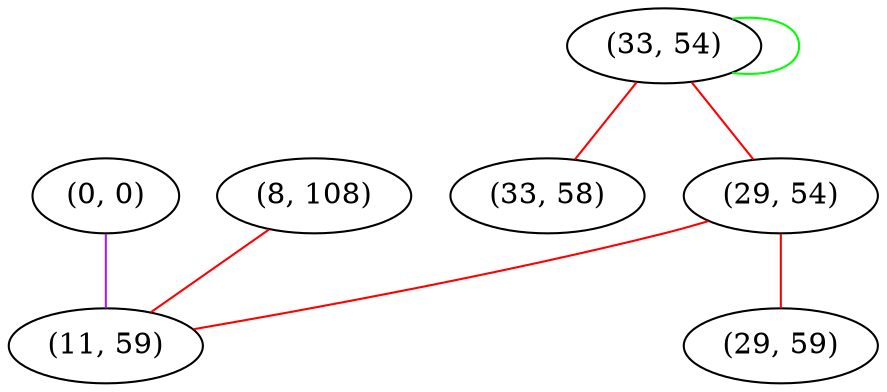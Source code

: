 graph "" {
"(0, 0)";
"(33, 54)";
"(8, 108)";
"(33, 58)";
"(29, 54)";
"(11, 59)";
"(29, 59)";
"(0, 0)" -- "(11, 59)"  [color=purple, key=0, weight=4];
"(33, 54)" -- "(29, 54)"  [color=red, key=0, weight=1];
"(33, 54)" -- "(33, 58)"  [color=red, key=0, weight=1];
"(33, 54)" -- "(33, 54)"  [color=green, key=0, weight=2];
"(8, 108)" -- "(11, 59)"  [color=red, key=0, weight=1];
"(29, 54)" -- "(11, 59)"  [color=red, key=0, weight=1];
"(29, 54)" -- "(29, 59)"  [color=red, key=0, weight=1];
}
